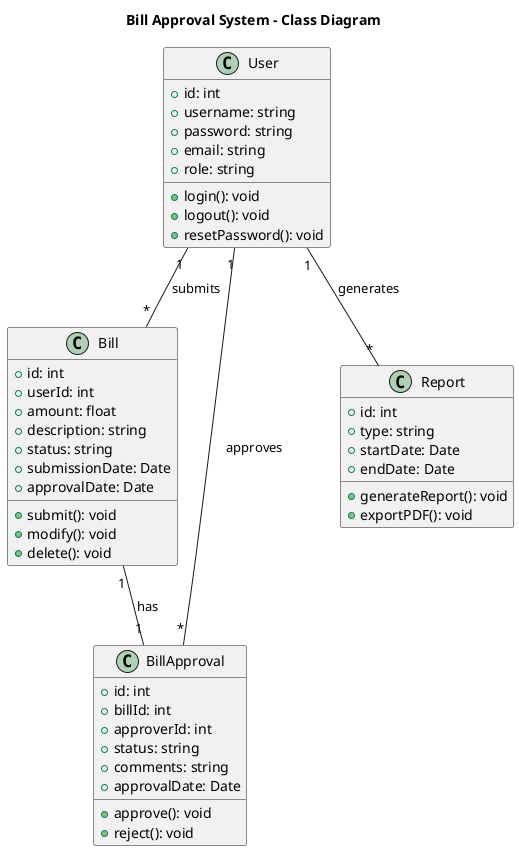 @startuml "Class Diagram"

title Bill Approval System - Class Diagram

class User {
    +id: int
    +username: string
    +password: string
    +email: string
    +role: string
    +login(): void
    +logout(): void
    +resetPassword(): void
}

class Bill {
    +id: int
    +userId: int
    +amount: float
    +description: string
    +status: string
    +submissionDate: Date
    +approvalDate: Date
    +submit(): void
    +modify(): void
    +delete(): void
}

class BillApproval {
    +id: int
    +billId: int
    +approverId: int
    +status: string
    +comments: string
    +approvalDate: Date
    +approve(): void
    +reject(): void
}

class Report {
    +id: int
    +type: string
    +startDate: Date
    +endDate: Date
    +generateReport(): void
    +exportPDF(): void
}

User "1" -- "*" Bill : submits
User "1" -- "*" BillApproval : approves
Bill "1" -- "1" BillApproval : has
User "1" -- "*" Report : generates

@enduml
